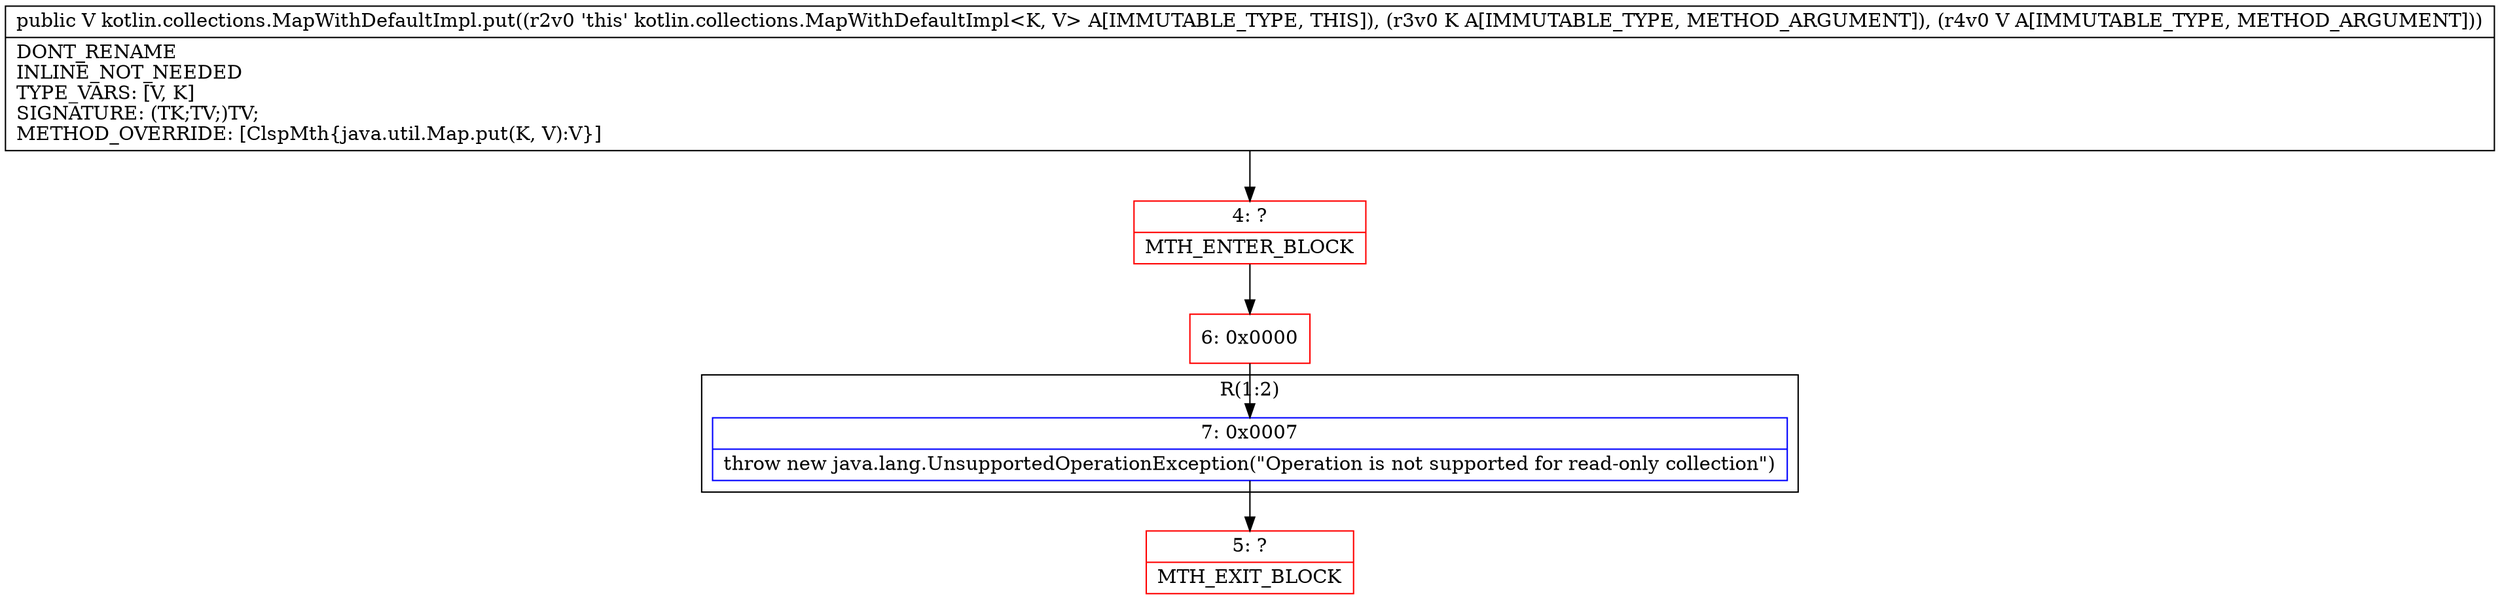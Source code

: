 digraph "CFG forkotlin.collections.MapWithDefaultImpl.put(Ljava\/lang\/Object;Ljava\/lang\/Object;)Ljava\/lang\/Object;" {
subgraph cluster_Region_3952795 {
label = "R(1:2)";
node [shape=record,color=blue];
Node_7 [shape=record,label="{7\:\ 0x0007|throw new java.lang.UnsupportedOperationException(\"Operation is not supported for read\-only collection\")\l}"];
}
Node_4 [shape=record,color=red,label="{4\:\ ?|MTH_ENTER_BLOCK\l}"];
Node_6 [shape=record,color=red,label="{6\:\ 0x0000}"];
Node_5 [shape=record,color=red,label="{5\:\ ?|MTH_EXIT_BLOCK\l}"];
MethodNode[shape=record,label="{public V kotlin.collections.MapWithDefaultImpl.put((r2v0 'this' kotlin.collections.MapWithDefaultImpl\<K, V\> A[IMMUTABLE_TYPE, THIS]), (r3v0 K A[IMMUTABLE_TYPE, METHOD_ARGUMENT]), (r4v0 V A[IMMUTABLE_TYPE, METHOD_ARGUMENT]))  | DONT_RENAME\lINLINE_NOT_NEEDED\lTYPE_VARS: [V, K]\lSIGNATURE: (TK;TV;)TV;\lMETHOD_OVERRIDE: [ClspMth\{java.util.Map.put(K, V):V\}]\l}"];
MethodNode -> Node_4;Node_7 -> Node_5;
Node_4 -> Node_6;
Node_6 -> Node_7;
}

